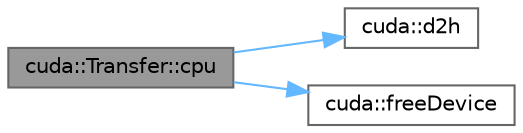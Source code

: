 digraph "cuda::Transfer::cpu"
{
 // LATEX_PDF_SIZE
  bgcolor="transparent";
  edge [fontname=Helvetica,fontsize=10,labelfontname=Helvetica,labelfontsize=10];
  node [fontname=Helvetica,fontsize=10,shape=box,height=0.2,width=0.4];
  rankdir="LR";
  Node1 [id="Node000001",label="cuda::Transfer::cpu",height=0.2,width=0.4,color="gray40", fillcolor="grey60", style="filled", fontcolor="black",tooltip="copy num of elements to host"];
  Node1 -> Node2 [id="edge1_Node000001_Node000002",color="steelblue1",style="solid",tooltip=" "];
  Node2 [id="Node000002",label="cuda::d2h",height=0.2,width=0.4,color="grey40", fillcolor="white", style="filled",URL="$namespacecuda.html#aeaf860224de4d414442ed00a14a98fc0",tooltip="Copies size bytes from src to dst, device to host."];
  Node1 -> Node3 [id="edge2_Node000001_Node000003",color="steelblue1",style="solid",tooltip=" "];
  Node3 [id="Node000003",label="cuda::freeDevice",height=0.2,width=0.4,color="grey40", fillcolor="white", style="filled",URL="$namespacecuda.html#a053982db6e3b136852106b08c59d11ef",tooltip="Deallocates the space on device."];
}
